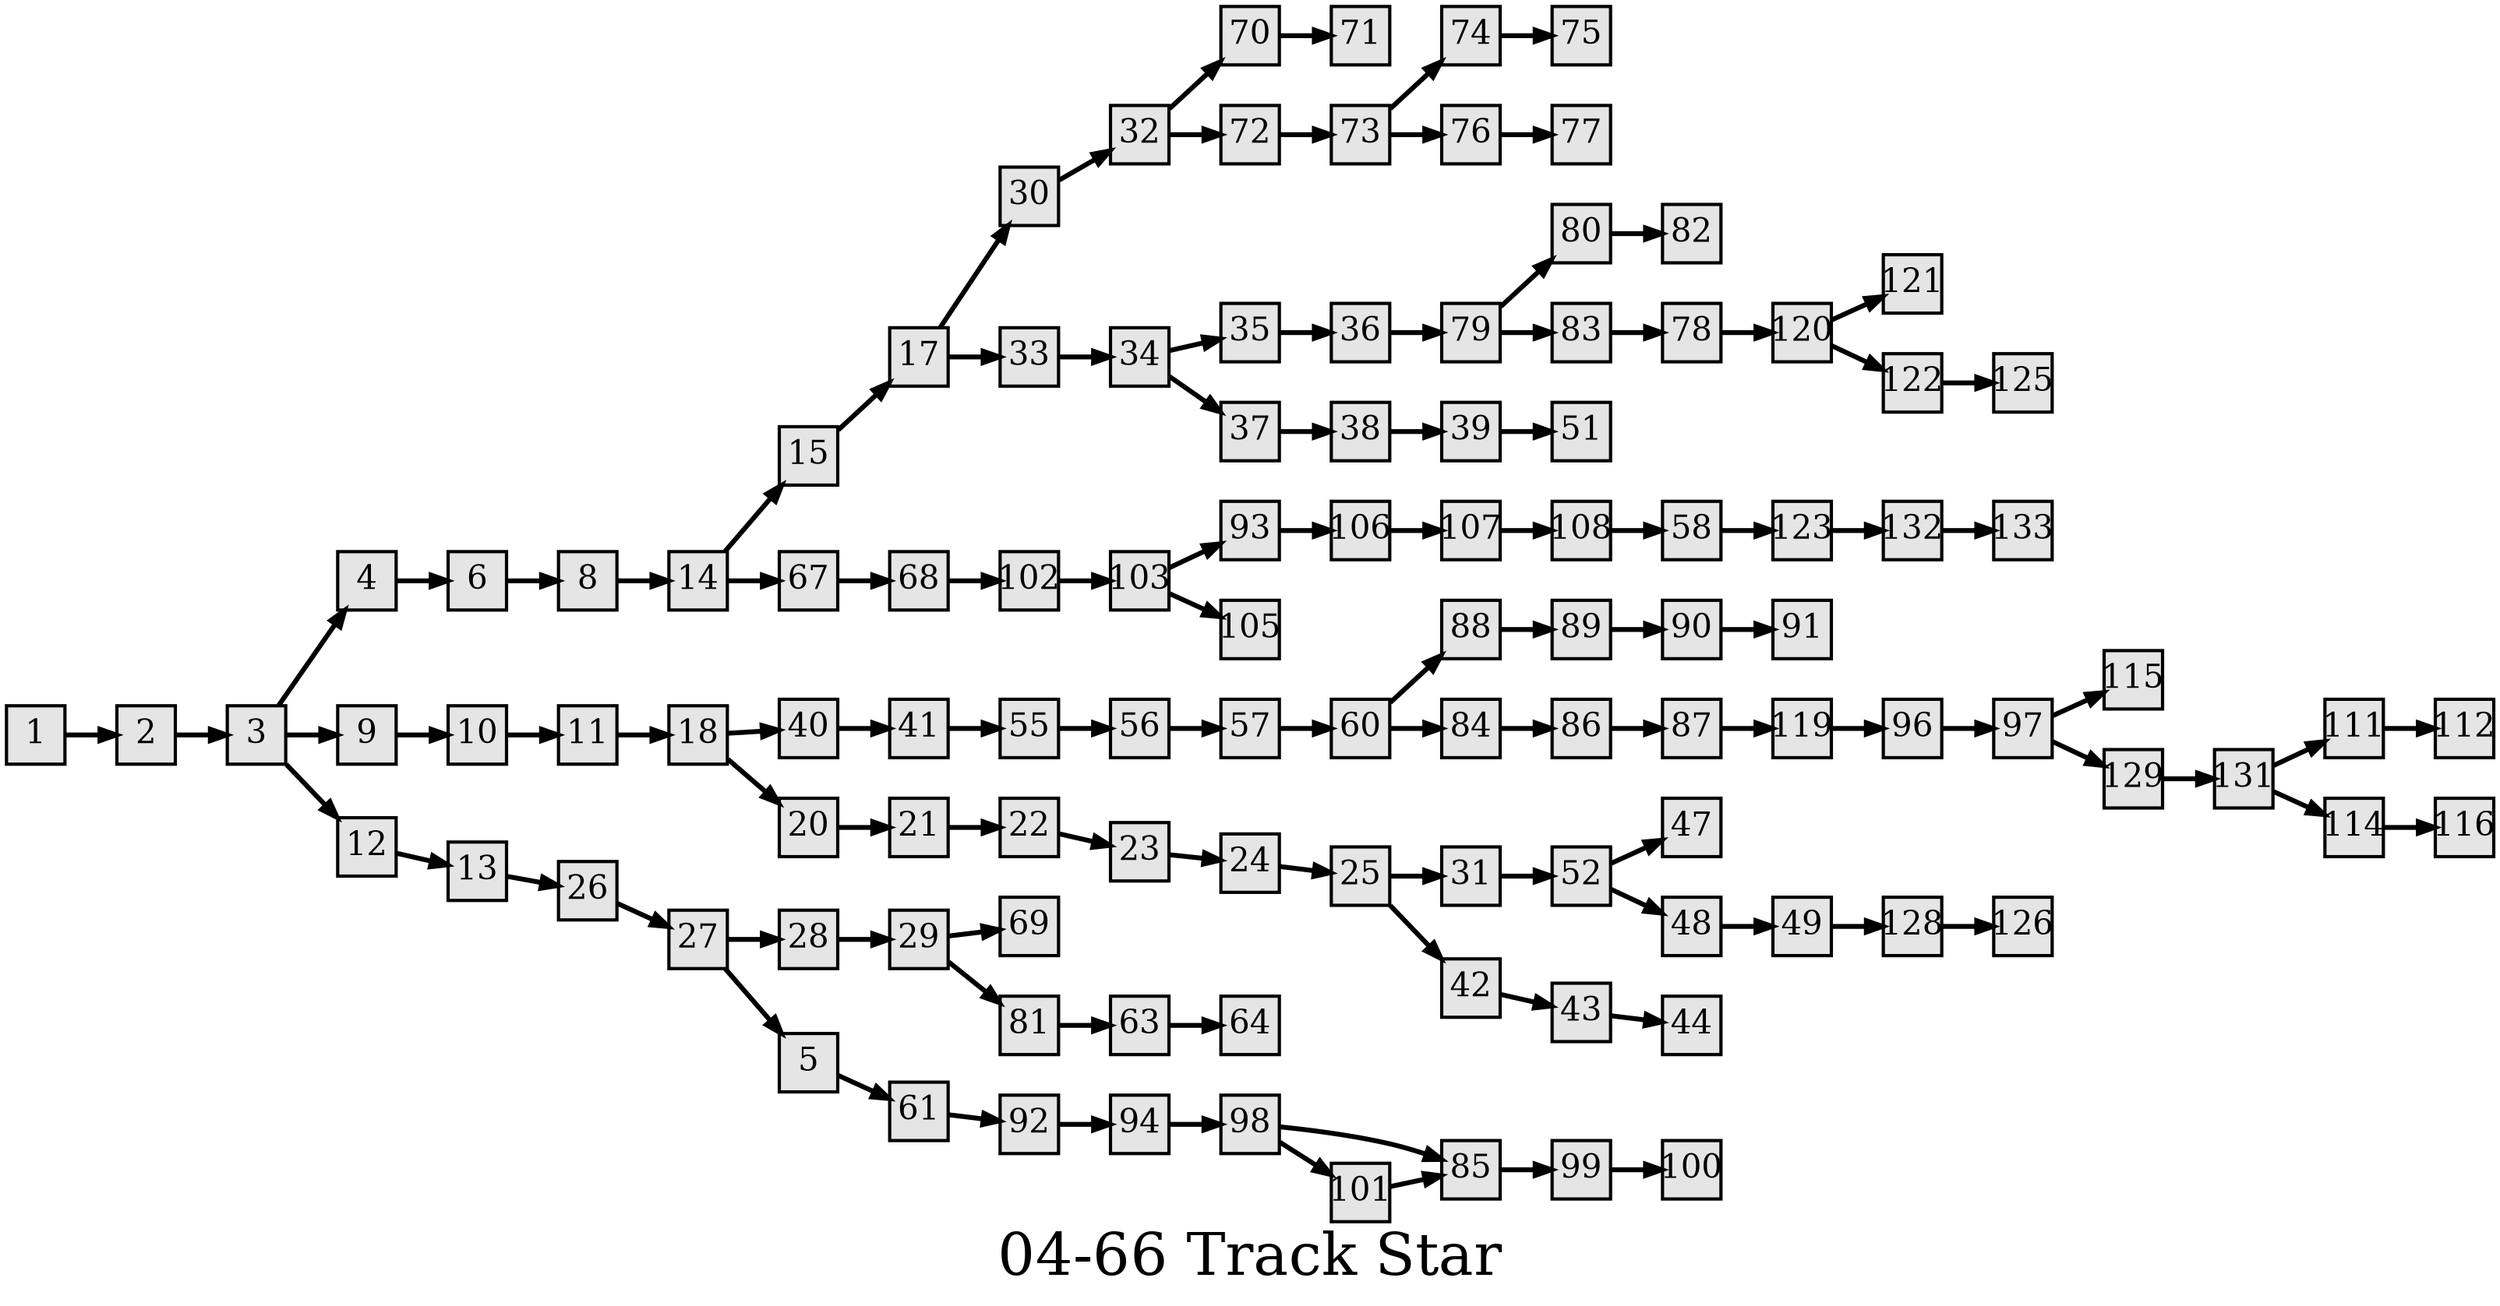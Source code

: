 digraph g{
  graph [ label="04-66 Track Star" rankdir=LR, ordering=out, fontsize=36, nodesep="0.35", ranksep="0.45"];
  node  [shape=rect, penwidth=2, fontsize=20, style=filled, fillcolor=grey90, margin="0,0", labelfloat=true, regular=true, fixedsize=true];
  edge  [labelfloat=true, penwidth=3, fontsize=12];
  // ---;
  // group  : Katz;
  // id     :;
  // gbid   :;
  // series : CYOA;
  // title  :;
  // author :;
  // credit:;
  // - name : Sarah Joy Oxford;
  // role : encoder;
  // date : 2017-09-22;
  // - name : Jeremy Douglass;
  // role : editor;
  // date : 2017-10-19;
  // render:;
  // - name   : small;
  // styles : gvStyles-small.txt;
  // engine : dot;
  // comment: >;
  
  // ---;
  
  // From | To | Label;
  
  1 -> 2;
  2 -> 3;
  3 -> 4;
  3 -> 9;
  3 -> 12;
  4 -> 6;
  5 -> 61;
  6 -> 8;
  8 -> 14;
  9 -> 10;
  10 -> 11;
  11 -> 18;
  12 -> 13;
  13 -> 26;
  14 -> 15;
  14 -> 67;
  15 -> 17;
  17 -> 30;
  17 -> 33;
  18 -> 40;
  18 -> 20;
  20 -> 21;
  21 -> 22;
  22 -> 23;
  23 -> 24;
  24 -> 25;
  25 -> 31;
  25 -> 42;
  26 -> 27;
  27 -> 28;
  27 -> 5;
  28 -> 29;
  29 -> 69;
  29 -> 81;
  30 -> 32;
  31 -> 52;
  32 -> 70;
  32 -> 72;
  33 -> 34;
  34 -> 35;
  34 -> 37;
  35 -> 36;
  36 -> 79;
  37 -> 38;
  38 -> 39;
  39 -> 51;
  40 -> 41;
  41 -> 55;
  42 -> 43;
  43 -> 44;
  48 -> 49;
  49 -> 128;
  52 -> 47;
  52 -> 48;
  55 -> 56;
  56 -> 57;
  57 -> 60;
  58 -> 123;
  60 -> 88;
  60 -> 84;
  61 -> 92;
  63 -> 64;
  67 -> 68;
  68 -> 102;
  70 -> 71;
  72 -> 73;
  73 -> 74;
  73 -> 76;
  74 -> 75;
  76 -> 77;
  78 -> 120;
  79 -> 80;
  79 -> 83;
  80 -> 82;
  81 -> 63;
  83 -> 78;
  84 -> 86;
  85 -> 99;
  86 -> 87;
  87 -> 119;
  88 -> 89;
  89 -> 90;
  90 -> 91;
  92 -> 94;
  93 -> 106;
  94 -> 98;
  96 -> 97;
  97 -> 115;
  97 -> 129;
  98 -> 85;
  98 -> 101;
  99 -> 100;
  101 -> 85;
  102 -> 103;
  103 -> 93;
  103 -> 105;
  106 -> 107;
  107 -> 108;
  108 -> 58;
  111 -> 112;
  114 -> 116;
  119 -> 96;
  120 -> 121;
  120 -> 122;
  122 -> 125;
  123 -> 132;
  128 -> 126;
  129 -> 131;
  131 -> 111;
  131 -> 114;
  132 -> 133;
}


